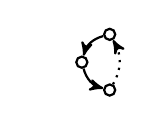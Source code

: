 \usetikzlibrary{arrows,backgrounds,fit,shapes}
%%%%%%%%%%%%%%%%%%%%%%%%%%%%%%%%%%%%%%%%%%%%%%%%%%%%%%%%%%%%%%%%%%%%%%%
\begin{tikzpicture}[
  node distance=5mm,
  thick,
  ->,
  >=stealth',
  level/.style={sibling distance = 12mm/#1,level distance = 7mm}
]

  \tikzstyle{vertex}=[circle,draw,inner sep=0.5mm]
  \tikzstyle{invisib}=[circle,inner sep=0.5mm]

%  \node (1b) [vertex] {} edge [loop above,thick] coordinate (l1) () ;
  \node (1b) [invisib] {};
  \node (3b) [vertex,right of=1b,yshift=0mm] {};
  \node (4b) [vertex,below right of=3b,yshift=+0mm] {};
  \node (6b) [vertex,above right of=3b,yshift=-0mm] {};
%  \node (5b) [vertex,left of=1b] {};

%  \draw [->] (1b) to (3b);
  \draw [->,bend right] (3b) to (4b);
  \draw [->,bend right] (6b) to (3b);
  \draw [->,bend right,dotted] (4b) to (6b);
%  \draw [->] (5b) to (1b);

%\begin{pgfonlayer}{background}
%\node[draw,ellipse,fill=red!20,draw=black,rounded corners=3pt,inner sep=2pt,fit=(1b) (l1)] (b) {};
%\end{pgfonlayer}

\end{tikzpicture}
